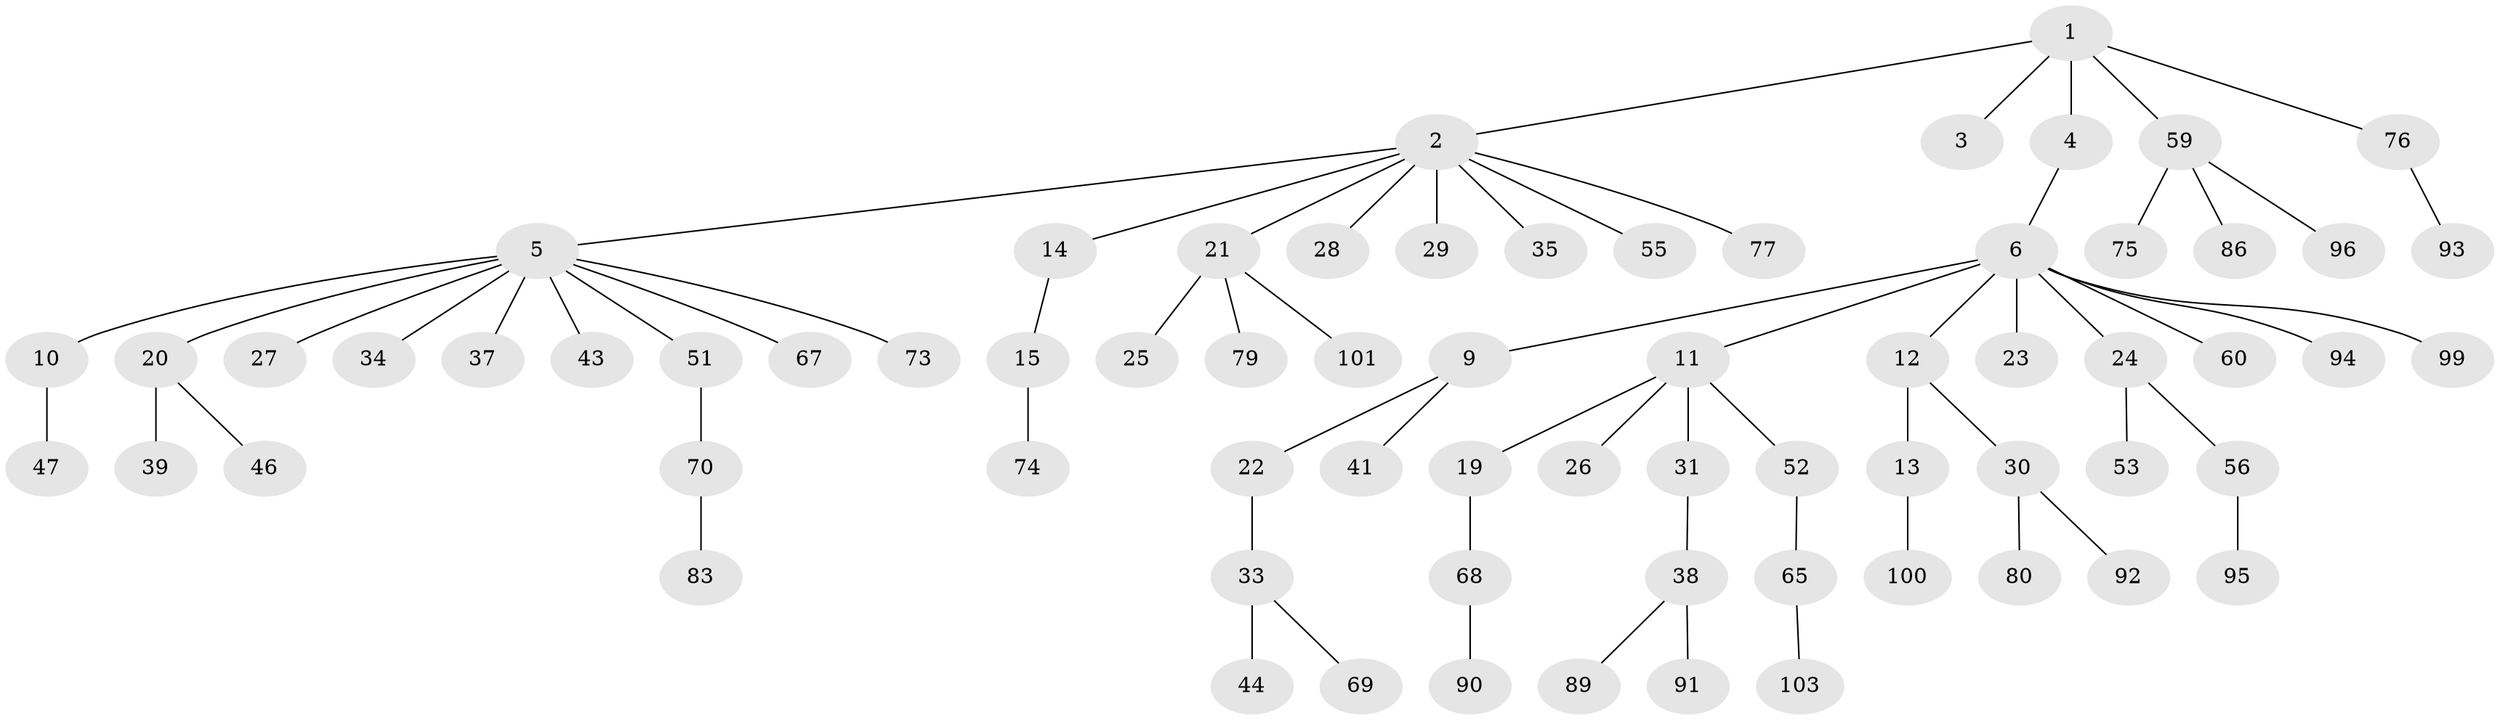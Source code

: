 // original degree distribution, {4: 0.057692307692307696, 6: 0.028846153846153848, 1: 0.49038461538461536, 3: 0.1346153846153846, 7: 0.009615384615384616, 5: 0.019230769230769232, 2: 0.25961538461538464}
// Generated by graph-tools (version 1.1) at 2025/42/03/06/25 10:42:06]
// undirected, 70 vertices, 69 edges
graph export_dot {
graph [start="1"]
  node [color=gray90,style=filled];
  1 [super="+36"];
  2 [super="+8"];
  3;
  4 [super="+50"];
  5 [super="+17"];
  6 [super="+7"];
  9 [super="+32"];
  10 [super="+18"];
  11 [super="+16"];
  12;
  13 [super="+42"];
  14 [super="+87"];
  15;
  19 [super="+45"];
  20 [super="+71"];
  21 [super="+40"];
  22;
  23;
  24 [super="+49"];
  25;
  26 [super="+64"];
  27 [super="+98"];
  28 [super="+102"];
  29 [super="+63"];
  30 [super="+48"];
  31 [super="+61"];
  33 [super="+72"];
  34 [super="+97"];
  35 [super="+62"];
  37;
  38 [super="+57"];
  39 [super="+54"];
  41 [super="+78"];
  43 [super="+82"];
  44;
  46;
  47 [super="+58"];
  51 [super="+66"];
  52;
  53;
  55;
  56;
  59 [super="+81"];
  60 [super="+84"];
  65 [super="+88"];
  67;
  68;
  69;
  70;
  73;
  74;
  75;
  76 [super="+85"];
  77;
  79;
  80;
  83;
  86;
  89;
  90;
  91;
  92;
  93;
  94;
  95 [super="+104"];
  96;
  99;
  100;
  101;
  103;
  1 -- 2;
  1 -- 3;
  1 -- 4;
  1 -- 59;
  1 -- 76;
  2 -- 5;
  2 -- 14;
  2 -- 35;
  2 -- 77;
  2 -- 21;
  2 -- 55;
  2 -- 28;
  2 -- 29;
  4 -- 6;
  5 -- 10;
  5 -- 37;
  5 -- 51;
  5 -- 73;
  5 -- 34;
  5 -- 67;
  5 -- 20;
  5 -- 27;
  5 -- 43;
  6 -- 11;
  6 -- 23;
  6 -- 24;
  6 -- 60;
  6 -- 99;
  6 -- 9;
  6 -- 12;
  6 -- 94;
  9 -- 22;
  9 -- 41;
  10 -- 47;
  11 -- 19;
  11 -- 52;
  11 -- 26;
  11 -- 31;
  12 -- 13;
  12 -- 30;
  13 -- 100;
  14 -- 15;
  15 -- 74;
  19 -- 68;
  20 -- 39;
  20 -- 46;
  21 -- 25;
  21 -- 101;
  21 -- 79;
  22 -- 33;
  24 -- 56;
  24 -- 53;
  30 -- 80;
  30 -- 92;
  31 -- 38;
  33 -- 44;
  33 -- 69;
  38 -- 89;
  38 -- 91;
  51 -- 70;
  52 -- 65;
  56 -- 95;
  59 -- 75;
  59 -- 86;
  59 -- 96;
  65 -- 103;
  68 -- 90;
  70 -- 83;
  76 -- 93;
}
